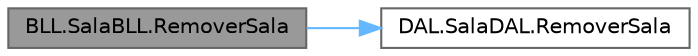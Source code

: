 digraph "BLL.SalaBLL.RemoverSala"
{
 // LATEX_PDF_SIZE
  bgcolor="transparent";
  edge [fontname=Helvetica,fontsize=10,labelfontname=Helvetica,labelfontsize=10];
  node [fontname=Helvetica,fontsize=10,shape=box,height=0.2,width=0.4];
  rankdir="LR";
  Node1 [id="Node000001",label="BLL.SalaBLL.RemoverSala",height=0.2,width=0.4,color="gray40", fillcolor="grey60", style="filled", fontcolor="black",tooltip="Remove uma sala da coleção."];
  Node1 -> Node2 [id="edge1_Node000001_Node000002",color="steelblue1",style="solid",tooltip=" "];
  Node2 [id="Node000002",label="DAL.SalaDAL.RemoverSala",height=0.2,width=0.4,color="grey40", fillcolor="white", style="filled",URL="$class_d_a_l_1_1_sala_d_a_l.html#ab877faaefeb1a45f0c952eaf970a0afa",tooltip="Remove uma sala da coleção pelo seu nome."];
}
